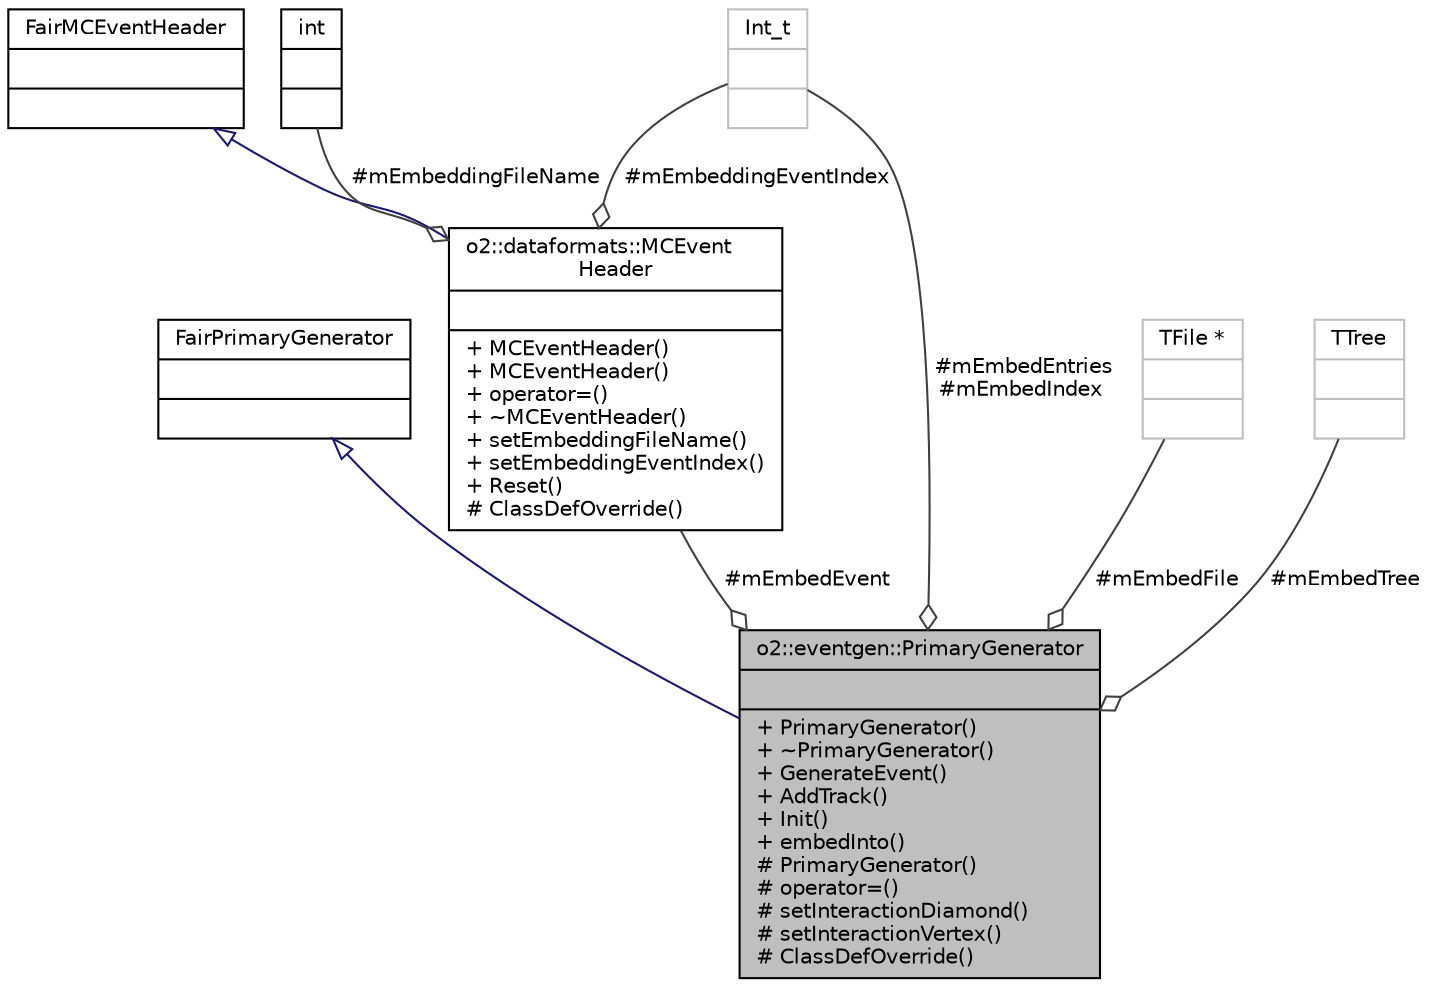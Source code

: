 digraph "o2::eventgen::PrimaryGenerator"
{
 // INTERACTIVE_SVG=YES
  bgcolor="transparent";
  edge [fontname="Helvetica",fontsize="10",labelfontname="Helvetica",labelfontsize="10"];
  node [fontname="Helvetica",fontsize="10",shape=record];
  Node1 [label="{o2::eventgen::PrimaryGenerator\n||+ PrimaryGenerator()\l+ ~PrimaryGenerator()\l+ GenerateEvent()\l+ AddTrack()\l+ Init()\l+ embedInto()\l# PrimaryGenerator()\l# operator=()\l# setInteractionDiamond()\l# setInteractionVertex()\l# ClassDefOverride()\l}",height=0.2,width=0.4,color="black", fillcolor="grey75", style="filled" fontcolor="black"];
  Node2 -> Node1 [dir="back",color="midnightblue",fontsize="10",style="solid",arrowtail="onormal",fontname="Helvetica"];
  Node2 [label="{FairPrimaryGenerator\n||}",height=0.2,width=0.4,color="black",URL="$d6/d1f/classFairPrimaryGenerator.html"];
  Node3 -> Node1 [color="grey25",fontsize="10",style="solid",label=" #mEmbedEvent" ,arrowhead="odiamond",fontname="Helvetica"];
  Node3 [label="{o2::dataformats::MCEvent\lHeader\n||+ MCEventHeader()\l+ MCEventHeader()\l+ operator=()\l+ ~MCEventHeader()\l+ setEmbeddingFileName()\l+ setEmbeddingEventIndex()\l+ Reset()\l# ClassDefOverride()\l}",height=0.2,width=0.4,color="black",URL="$d4/db1/classo2_1_1dataformats_1_1MCEventHeader.html"];
  Node4 -> Node3 [dir="back",color="midnightblue",fontsize="10",style="solid",arrowtail="onormal",fontname="Helvetica"];
  Node4 [label="{FairMCEventHeader\n||}",height=0.2,width=0.4,color="black",URL="$dd/d8f/classFairMCEventHeader.html"];
  Node5 -> Node3 [color="grey25",fontsize="10",style="solid",label=" #mEmbeddingFileName" ,arrowhead="odiamond",fontname="Helvetica"];
  Node5 [label="{int\n||}",height=0.2,width=0.4,color="black",URL="$d1/da0/classint.html"];
  Node6 -> Node3 [color="grey25",fontsize="10",style="solid",label=" #mEmbeddingEventIndex" ,arrowhead="odiamond",fontname="Helvetica"];
  Node6 [label="{Int_t\n||}",height=0.2,width=0.4,color="grey75"];
  Node7 -> Node1 [color="grey25",fontsize="10",style="solid",label=" #mEmbedFile" ,arrowhead="odiamond",fontname="Helvetica"];
  Node7 [label="{TFile *\n||}",height=0.2,width=0.4,color="grey75"];
  Node8 -> Node1 [color="grey25",fontsize="10",style="solid",label=" #mEmbedTree" ,arrowhead="odiamond",fontname="Helvetica"];
  Node8 [label="{TTree\n||}",height=0.2,width=0.4,color="grey75"];
  Node6 -> Node1 [color="grey25",fontsize="10",style="solid",label=" #mEmbedEntries\n#mEmbedIndex" ,arrowhead="odiamond",fontname="Helvetica"];
}
